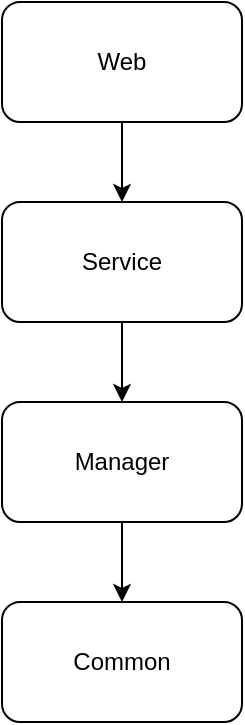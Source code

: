 <mxfile version="11.2.8" type="github" pages="1"><diagram id="fdFYaoEGW5OavCtnVAnd" name="第 1 页"><mxGraphModel dx="946" dy="662" grid="1" gridSize="10" guides="1" tooltips="1" connect="1" arrows="1" fold="1" page="1" pageScale="1" pageWidth="1169" pageHeight="827" math="0" shadow="0"><root><mxCell id="0"/><mxCell id="1" parent="0"/><mxCell id="AdYh8YEomMXP1-obql2T-3" style="edgeStyle=orthogonalEdgeStyle;rounded=0;orthogonalLoop=1;jettySize=auto;html=1;exitX=0.5;exitY=1;exitDx=0;exitDy=0;entryX=0.5;entryY=0;entryDx=0;entryDy=0;" edge="1" parent="1" source="AdYh8YEomMXP1-obql2T-1" target="AdYh8YEomMXP1-obql2T-2"><mxGeometry relative="1" as="geometry"/></mxCell><mxCell id="AdYh8YEomMXP1-obql2T-1" value="Web" style="rounded=1;whiteSpace=wrap;html=1;" vertex="1" parent="1"><mxGeometry x="330" y="70" width="120" height="60" as="geometry"/></mxCell><mxCell id="AdYh8YEomMXP1-obql2T-5" style="edgeStyle=orthogonalEdgeStyle;rounded=0;orthogonalLoop=1;jettySize=auto;html=1;exitX=0.5;exitY=1;exitDx=0;exitDy=0;entryX=0.5;entryY=0;entryDx=0;entryDy=0;" edge="1" parent="1" source="AdYh8YEomMXP1-obql2T-2" target="AdYh8YEomMXP1-obql2T-4"><mxGeometry relative="1" as="geometry"/></mxCell><mxCell id="AdYh8YEomMXP1-obql2T-2" value="Service" style="rounded=1;whiteSpace=wrap;html=1;" vertex="1" parent="1"><mxGeometry x="330" y="170" width="120" height="60" as="geometry"/></mxCell><mxCell id="AdYh8YEomMXP1-obql2T-7" style="edgeStyle=orthogonalEdgeStyle;rounded=0;orthogonalLoop=1;jettySize=auto;html=1;exitX=0.5;exitY=1;exitDx=0;exitDy=0;entryX=0.5;entryY=0;entryDx=0;entryDy=0;" edge="1" parent="1" source="AdYh8YEomMXP1-obql2T-4" target="AdYh8YEomMXP1-obql2T-6"><mxGeometry relative="1" as="geometry"/></mxCell><mxCell id="AdYh8YEomMXP1-obql2T-4" value="Manager" style="rounded=1;whiteSpace=wrap;html=1;" vertex="1" parent="1"><mxGeometry x="330" y="270" width="120" height="60" as="geometry"/></mxCell><mxCell id="AdYh8YEomMXP1-obql2T-6" value="Common" style="rounded=1;whiteSpace=wrap;html=1;" vertex="1" parent="1"><mxGeometry x="330" y="370" width="120" height="60" as="geometry"/></mxCell></root></mxGraphModel></diagram></mxfile>